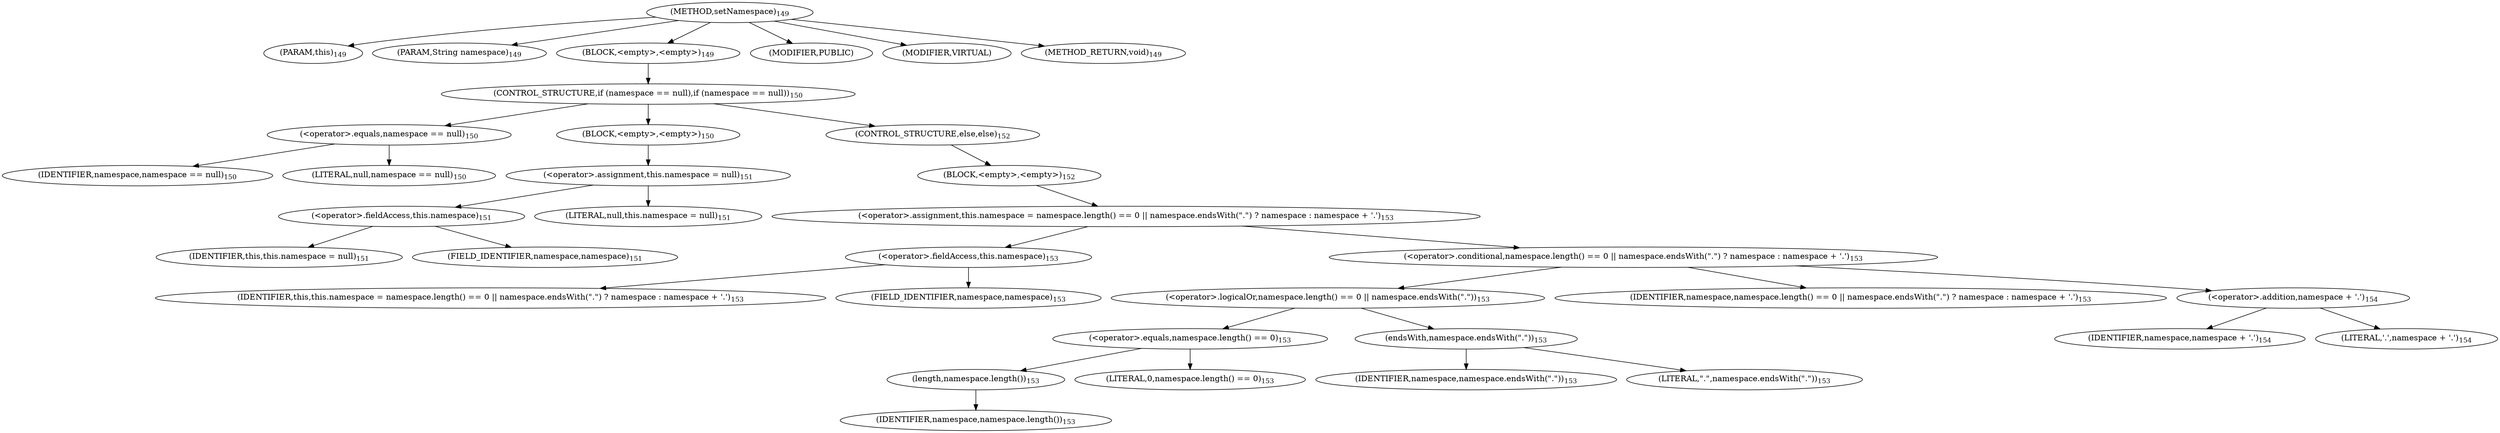 digraph "setNamespace" {  
"167" [label = <(METHOD,setNamespace)<SUB>149</SUB>> ]
"10" [label = <(PARAM,this)<SUB>149</SUB>> ]
"168" [label = <(PARAM,String namespace)<SUB>149</SUB>> ]
"169" [label = <(BLOCK,&lt;empty&gt;,&lt;empty&gt;)<SUB>149</SUB>> ]
"170" [label = <(CONTROL_STRUCTURE,if (namespace == null),if (namespace == null))<SUB>150</SUB>> ]
"171" [label = <(&lt;operator&gt;.equals,namespace == null)<SUB>150</SUB>> ]
"172" [label = <(IDENTIFIER,namespace,namespace == null)<SUB>150</SUB>> ]
"173" [label = <(LITERAL,null,namespace == null)<SUB>150</SUB>> ]
"174" [label = <(BLOCK,&lt;empty&gt;,&lt;empty&gt;)<SUB>150</SUB>> ]
"175" [label = <(&lt;operator&gt;.assignment,this.namespace = null)<SUB>151</SUB>> ]
"176" [label = <(&lt;operator&gt;.fieldAccess,this.namespace)<SUB>151</SUB>> ]
"9" [label = <(IDENTIFIER,this,this.namespace = null)<SUB>151</SUB>> ]
"177" [label = <(FIELD_IDENTIFIER,namespace,namespace)<SUB>151</SUB>> ]
"178" [label = <(LITERAL,null,this.namespace = null)<SUB>151</SUB>> ]
"179" [label = <(CONTROL_STRUCTURE,else,else)<SUB>152</SUB>> ]
"180" [label = <(BLOCK,&lt;empty&gt;,&lt;empty&gt;)<SUB>152</SUB>> ]
"181" [label = <(&lt;operator&gt;.assignment,this.namespace = namespace.length() == 0 || namespace.endsWith(&quot;.&quot;) ? namespace : namespace + '.')<SUB>153</SUB>> ]
"182" [label = <(&lt;operator&gt;.fieldAccess,this.namespace)<SUB>153</SUB>> ]
"11" [label = <(IDENTIFIER,this,this.namespace = namespace.length() == 0 || namespace.endsWith(&quot;.&quot;) ? namespace : namespace + '.')<SUB>153</SUB>> ]
"183" [label = <(FIELD_IDENTIFIER,namespace,namespace)<SUB>153</SUB>> ]
"184" [label = <(&lt;operator&gt;.conditional,namespace.length() == 0 || namespace.endsWith(&quot;.&quot;) ? namespace : namespace + '.')<SUB>153</SUB>> ]
"185" [label = <(&lt;operator&gt;.logicalOr,namespace.length() == 0 || namespace.endsWith(&quot;.&quot;))<SUB>153</SUB>> ]
"186" [label = <(&lt;operator&gt;.equals,namespace.length() == 0)<SUB>153</SUB>> ]
"187" [label = <(length,namespace.length())<SUB>153</SUB>> ]
"188" [label = <(IDENTIFIER,namespace,namespace.length())<SUB>153</SUB>> ]
"189" [label = <(LITERAL,0,namespace.length() == 0)<SUB>153</SUB>> ]
"190" [label = <(endsWith,namespace.endsWith(&quot;.&quot;))<SUB>153</SUB>> ]
"191" [label = <(IDENTIFIER,namespace,namespace.endsWith(&quot;.&quot;))<SUB>153</SUB>> ]
"192" [label = <(LITERAL,&quot;.&quot;,namespace.endsWith(&quot;.&quot;))<SUB>153</SUB>> ]
"193" [label = <(IDENTIFIER,namespace,namespace.length() == 0 || namespace.endsWith(&quot;.&quot;) ? namespace : namespace + '.')<SUB>153</SUB>> ]
"194" [label = <(&lt;operator&gt;.addition,namespace + '.')<SUB>154</SUB>> ]
"195" [label = <(IDENTIFIER,namespace,namespace + '.')<SUB>154</SUB>> ]
"196" [label = <(LITERAL,'.',namespace + '.')<SUB>154</SUB>> ]
"197" [label = <(MODIFIER,PUBLIC)> ]
"198" [label = <(MODIFIER,VIRTUAL)> ]
"199" [label = <(METHOD_RETURN,void)<SUB>149</SUB>> ]
  "167" -> "10" 
  "167" -> "168" 
  "167" -> "169" 
  "167" -> "197" 
  "167" -> "198" 
  "167" -> "199" 
  "169" -> "170" 
  "170" -> "171" 
  "170" -> "174" 
  "170" -> "179" 
  "171" -> "172" 
  "171" -> "173" 
  "174" -> "175" 
  "175" -> "176" 
  "175" -> "178" 
  "176" -> "9" 
  "176" -> "177" 
  "179" -> "180" 
  "180" -> "181" 
  "181" -> "182" 
  "181" -> "184" 
  "182" -> "11" 
  "182" -> "183" 
  "184" -> "185" 
  "184" -> "193" 
  "184" -> "194" 
  "185" -> "186" 
  "185" -> "190" 
  "186" -> "187" 
  "186" -> "189" 
  "187" -> "188" 
  "190" -> "191" 
  "190" -> "192" 
  "194" -> "195" 
  "194" -> "196" 
}
